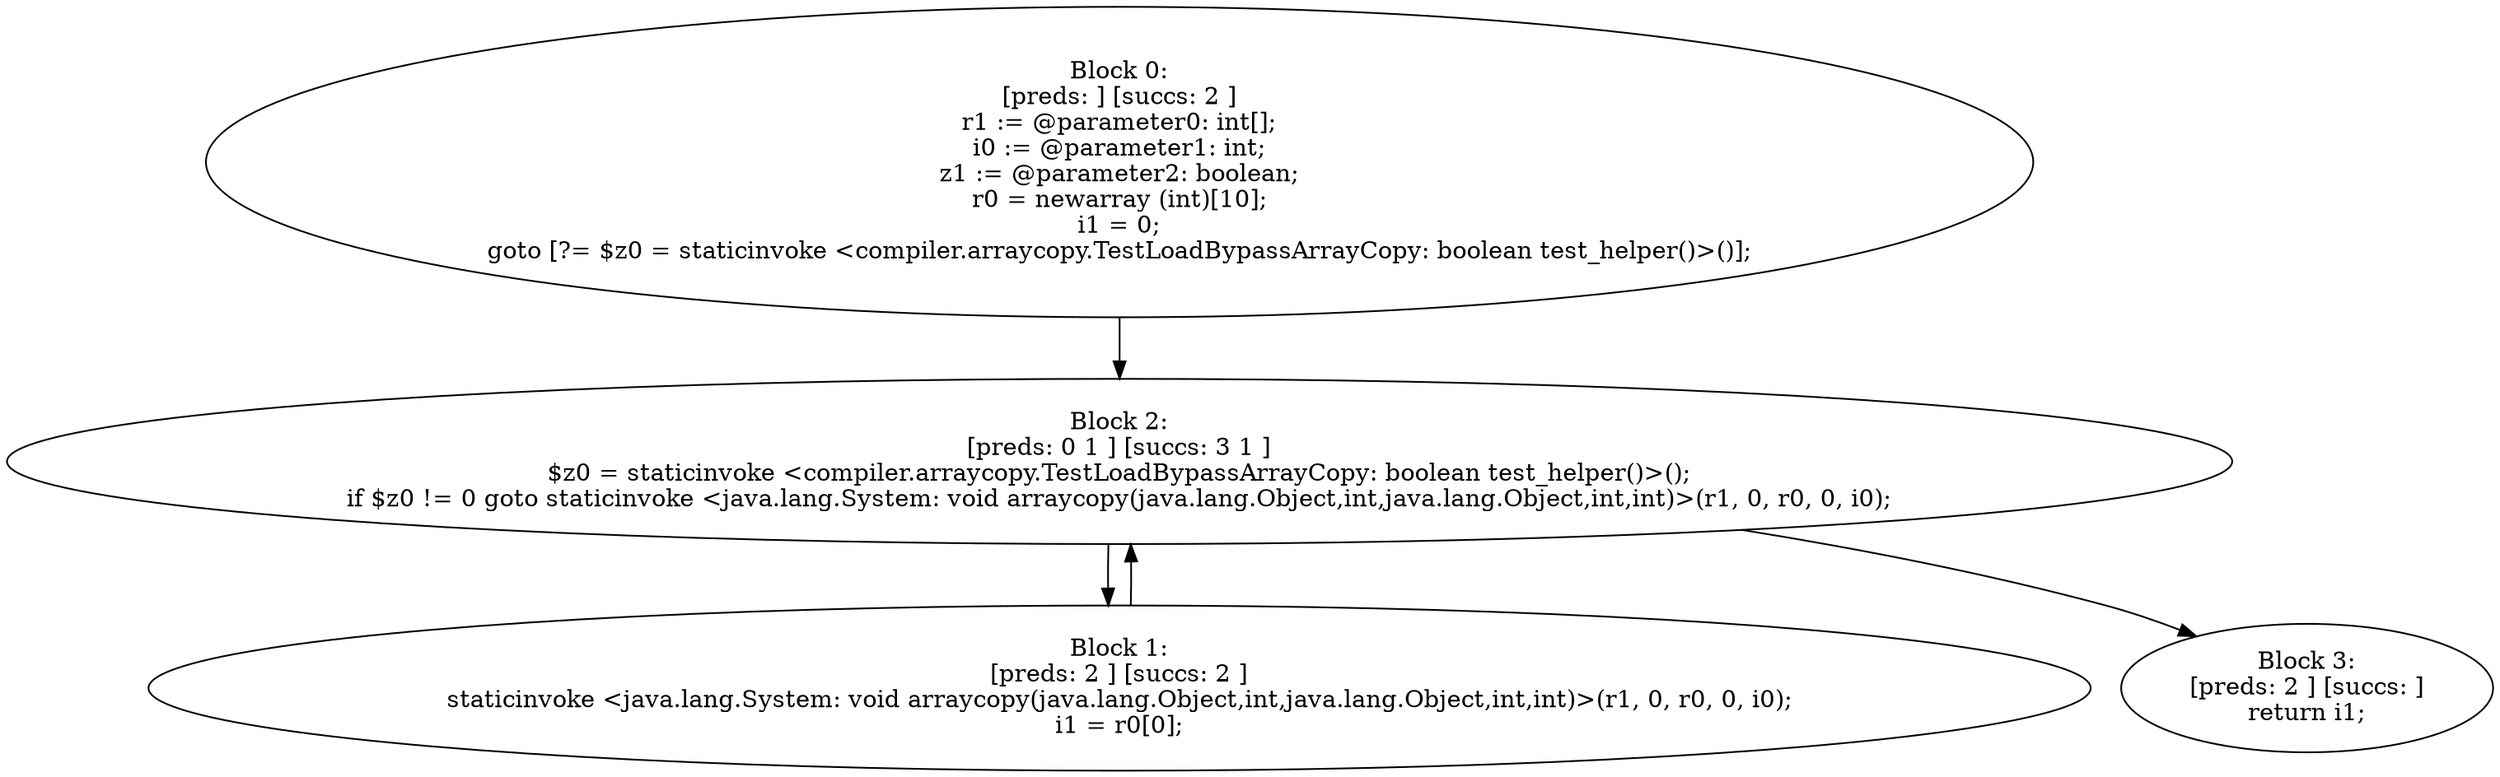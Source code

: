 digraph "unitGraph" {
    "Block 0:
[preds: ] [succs: 2 ]
r1 := @parameter0: int[];
i0 := @parameter1: int;
z1 := @parameter2: boolean;
r0 = newarray (int)[10];
i1 = 0;
goto [?= $z0 = staticinvoke <compiler.arraycopy.TestLoadBypassArrayCopy: boolean test_helper()>()];
"
    "Block 1:
[preds: 2 ] [succs: 2 ]
staticinvoke <java.lang.System: void arraycopy(java.lang.Object,int,java.lang.Object,int,int)>(r1, 0, r0, 0, i0);
i1 = r0[0];
"
    "Block 2:
[preds: 0 1 ] [succs: 3 1 ]
$z0 = staticinvoke <compiler.arraycopy.TestLoadBypassArrayCopy: boolean test_helper()>();
if $z0 != 0 goto staticinvoke <java.lang.System: void arraycopy(java.lang.Object,int,java.lang.Object,int,int)>(r1, 0, r0, 0, i0);
"
    "Block 3:
[preds: 2 ] [succs: ]
return i1;
"
    "Block 0:
[preds: ] [succs: 2 ]
r1 := @parameter0: int[];
i0 := @parameter1: int;
z1 := @parameter2: boolean;
r0 = newarray (int)[10];
i1 = 0;
goto [?= $z0 = staticinvoke <compiler.arraycopy.TestLoadBypassArrayCopy: boolean test_helper()>()];
"->"Block 2:
[preds: 0 1 ] [succs: 3 1 ]
$z0 = staticinvoke <compiler.arraycopy.TestLoadBypassArrayCopy: boolean test_helper()>();
if $z0 != 0 goto staticinvoke <java.lang.System: void arraycopy(java.lang.Object,int,java.lang.Object,int,int)>(r1, 0, r0, 0, i0);
";
    "Block 1:
[preds: 2 ] [succs: 2 ]
staticinvoke <java.lang.System: void arraycopy(java.lang.Object,int,java.lang.Object,int,int)>(r1, 0, r0, 0, i0);
i1 = r0[0];
"->"Block 2:
[preds: 0 1 ] [succs: 3 1 ]
$z0 = staticinvoke <compiler.arraycopy.TestLoadBypassArrayCopy: boolean test_helper()>();
if $z0 != 0 goto staticinvoke <java.lang.System: void arraycopy(java.lang.Object,int,java.lang.Object,int,int)>(r1, 0, r0, 0, i0);
";
    "Block 2:
[preds: 0 1 ] [succs: 3 1 ]
$z0 = staticinvoke <compiler.arraycopy.TestLoadBypassArrayCopy: boolean test_helper()>();
if $z0 != 0 goto staticinvoke <java.lang.System: void arraycopy(java.lang.Object,int,java.lang.Object,int,int)>(r1, 0, r0, 0, i0);
"->"Block 3:
[preds: 2 ] [succs: ]
return i1;
";
    "Block 2:
[preds: 0 1 ] [succs: 3 1 ]
$z0 = staticinvoke <compiler.arraycopy.TestLoadBypassArrayCopy: boolean test_helper()>();
if $z0 != 0 goto staticinvoke <java.lang.System: void arraycopy(java.lang.Object,int,java.lang.Object,int,int)>(r1, 0, r0, 0, i0);
"->"Block 1:
[preds: 2 ] [succs: 2 ]
staticinvoke <java.lang.System: void arraycopy(java.lang.Object,int,java.lang.Object,int,int)>(r1, 0, r0, 0, i0);
i1 = r0[0];
";
}
